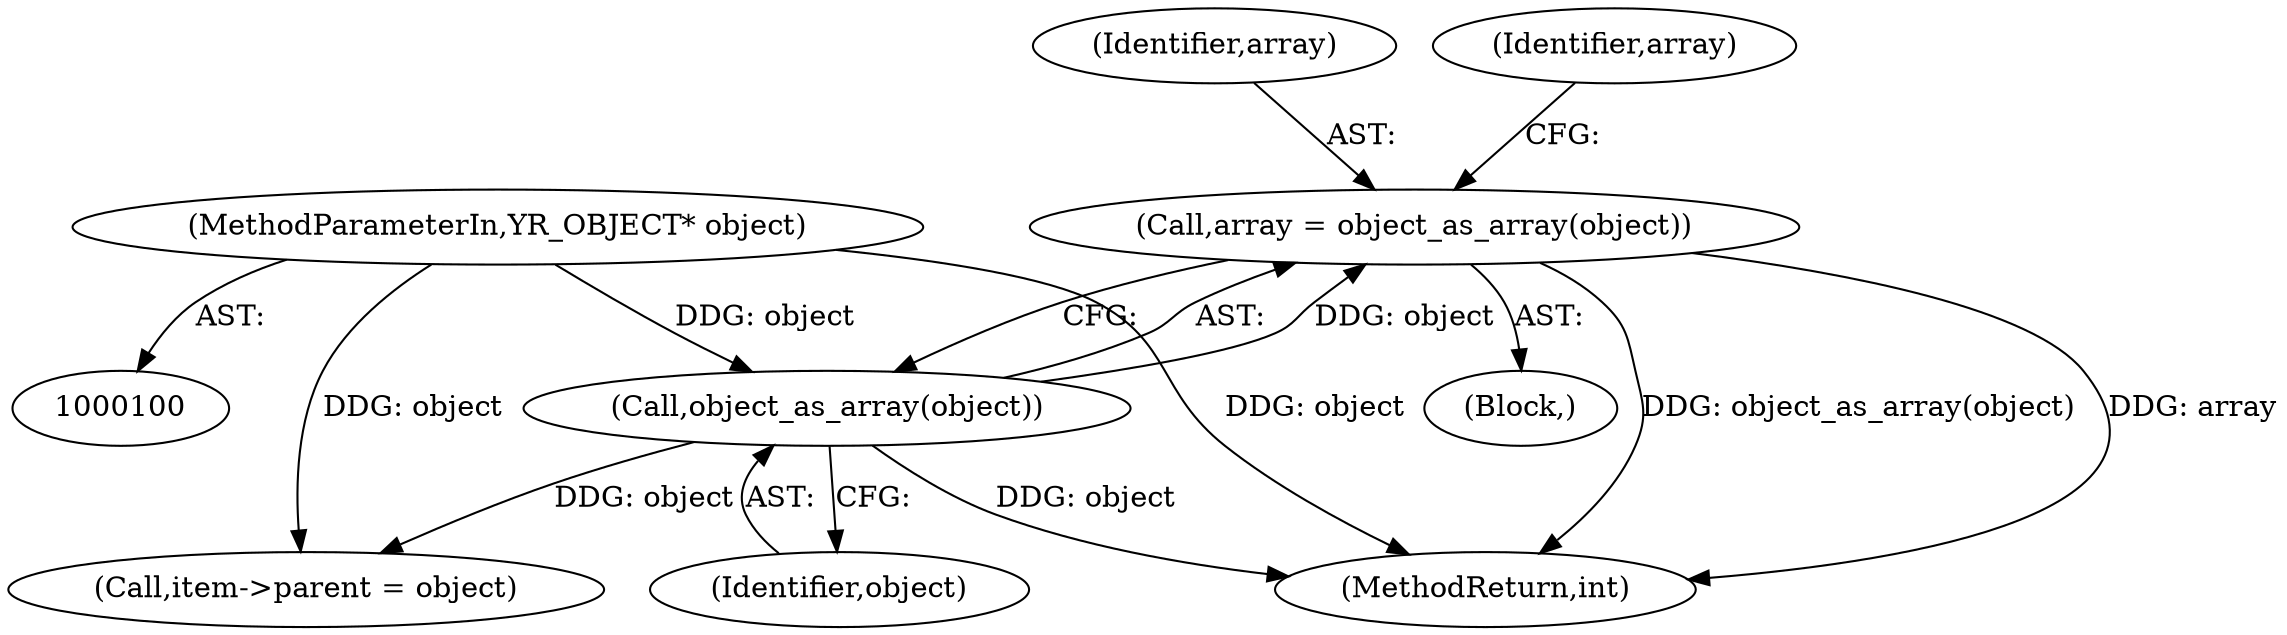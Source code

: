 digraph "0_yara_4a342f01e5439b9bb901aff1c6c23c536baeeb3f_0@pointer" {
"1000118" [label="(Call,array = object_as_array(object))"];
"1000120" [label="(Call,object_as_array(object))"];
"1000101" [label="(MethodParameterIn,YR_OBJECT* object)"];
"1000104" [label="(Block,)"];
"1000259" [label="(Call,item->parent = object)"];
"1000119" [label="(Identifier,array)"];
"1000275" [label="(MethodReturn,int)"];
"1000125" [label="(Identifier,array)"];
"1000101" [label="(MethodParameterIn,YR_OBJECT* object)"];
"1000121" [label="(Identifier,object)"];
"1000118" [label="(Call,array = object_as_array(object))"];
"1000120" [label="(Call,object_as_array(object))"];
"1000118" -> "1000104"  [label="AST: "];
"1000118" -> "1000120"  [label="CFG: "];
"1000119" -> "1000118"  [label="AST: "];
"1000120" -> "1000118"  [label="AST: "];
"1000125" -> "1000118"  [label="CFG: "];
"1000118" -> "1000275"  [label="DDG: object_as_array(object)"];
"1000118" -> "1000275"  [label="DDG: array"];
"1000120" -> "1000118"  [label="DDG: object"];
"1000120" -> "1000121"  [label="CFG: "];
"1000121" -> "1000120"  [label="AST: "];
"1000120" -> "1000275"  [label="DDG: object"];
"1000101" -> "1000120"  [label="DDG: object"];
"1000120" -> "1000259"  [label="DDG: object"];
"1000101" -> "1000100"  [label="AST: "];
"1000101" -> "1000275"  [label="DDG: object"];
"1000101" -> "1000259"  [label="DDG: object"];
}
